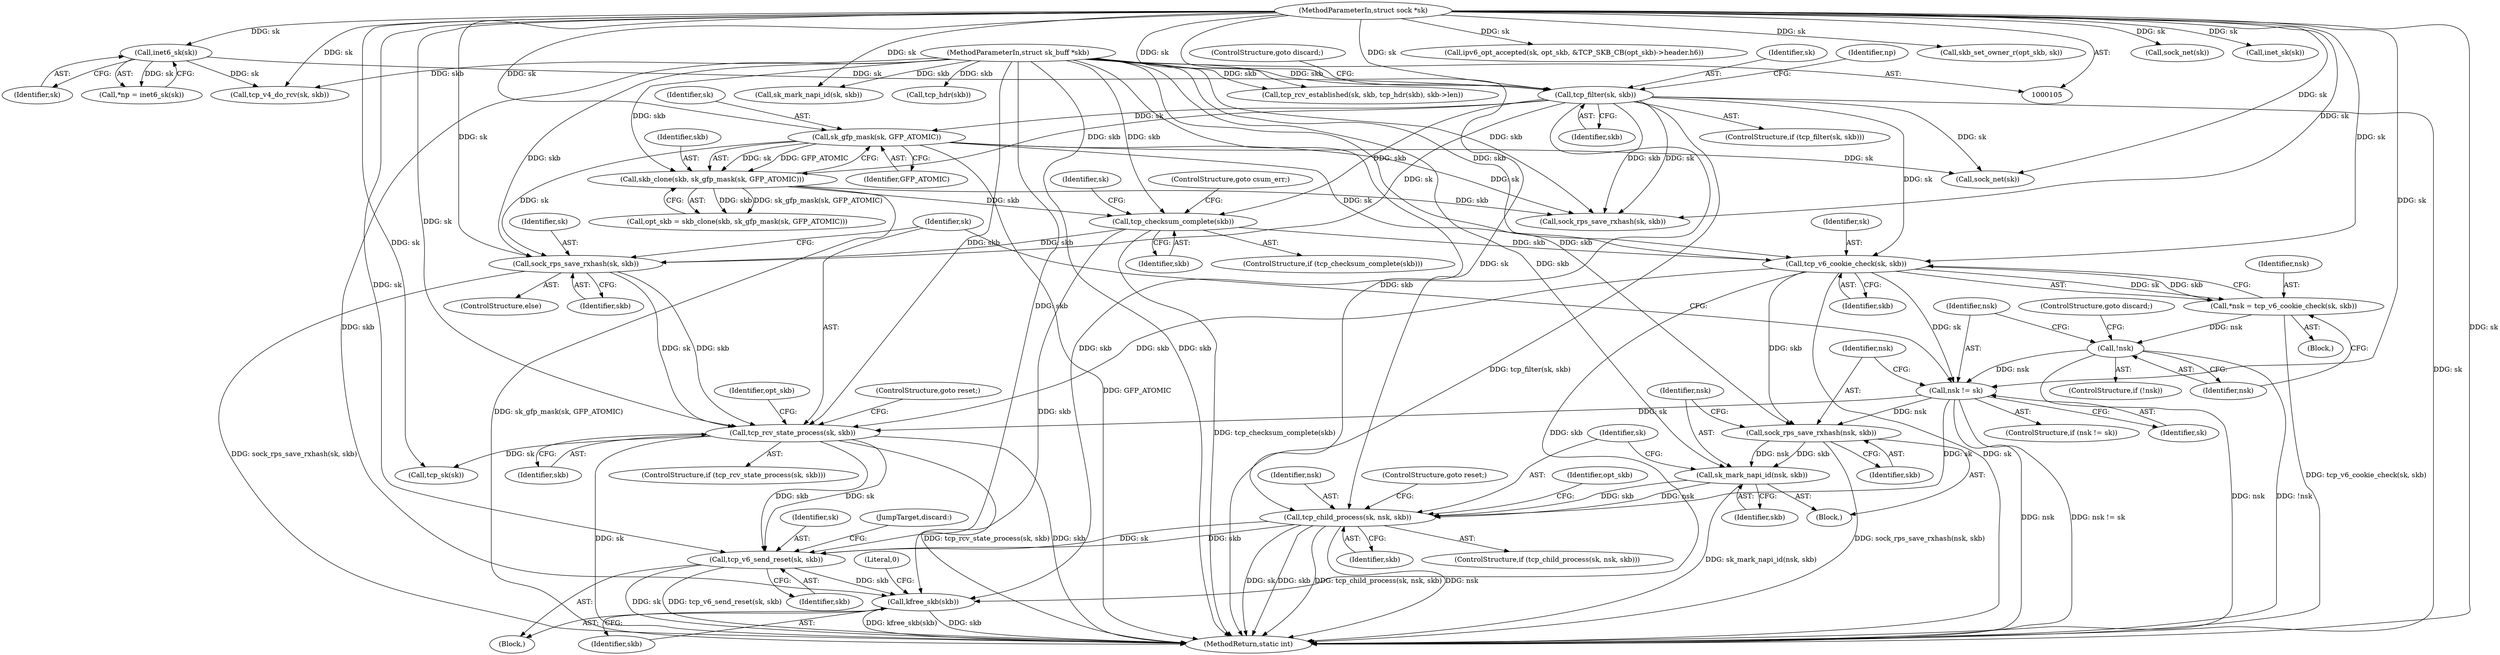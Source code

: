 digraph "0_linux_ac6e780070e30e4c35bd395acfe9191e6268bdd3_0@API" {
"1000275" [label="(Call,kfree_skb(skb))"];
"1000267" [label="(Call,tcp_v6_send_reset(sk, skb))"];
"1000257" [label="(Call,tcp_rcv_state_process(sk, skb))"];
"1000253" [label="(Call,sock_rps_save_rxhash(sk, skb))"];
"1000131" [label="(Call,tcp_filter(sk, skb))"];
"1000112" [label="(Call,inet6_sk(sk))"];
"1000106" [label="(MethodParameterIn,struct sock *sk)"];
"1000107" [label="(MethodParameterIn,struct sk_buff *skb)"];
"1000145" [label="(Call,sk_gfp_mask(sk, GFP_ATOMIC))"];
"1000209" [label="(Call,tcp_checksum_complete(skb))"];
"1000143" [label="(Call,skb_clone(skb, sk_gfp_mask(sk, GFP_ATOMIC)))"];
"1000230" [label="(Call,nsk != sk)"];
"1000226" [label="(Call,!nsk)"];
"1000220" [label="(Call,*nsk = tcp_v6_cookie_check(sk, skb))"];
"1000222" [label="(Call,tcp_v6_cookie_check(sk, skb))"];
"1000241" [label="(Call,tcp_child_process(sk, nsk, skb))"];
"1000237" [label="(Call,sk_mark_napi_id(nsk, skb))"];
"1000234" [label="(Call,sock_rps_save_rxhash(nsk, skb))"];
"1000436" [label="(MethodReturn,static int)"];
"1000234" [label="(Call,sock_rps_save_rxhash(nsk, skb))"];
"1000227" [label="(Identifier,nsk)"];
"1000238" [label="(Identifier,nsk)"];
"1000252" [label="(ControlStructure,else)"];
"1000141" [label="(Call,opt_skb = skb_clone(skb, sk_gfp_mask(sk, GFP_ATOMIC)))"];
"1000258" [label="(Identifier,sk)"];
"1000211" [label="(ControlStructure,goto csum_err;)"];
"1000147" [label="(Identifier,GFP_ATOMIC)"];
"1000253" [label="(Call,sock_rps_save_rxhash(sk, skb))"];
"1000146" [label="(Identifier,sk)"];
"1000268" [label="(Identifier,sk)"];
"1000198" [label="(Call,tcp_hdr(skb))"];
"1000208" [label="(ControlStructure,if (tcp_checksum_complete(skb)))"];
"1000164" [label="(Call,sk_mark_napi_id(sk, skb))"];
"1000224" [label="(Identifier,skb)"];
"1000233" [label="(Block,)"];
"1000127" [label="(Call,tcp_v4_do_rcv(sk, skb))"];
"1000254" [label="(Identifier,sk)"];
"1000241" [label="(Call,tcp_child_process(sk, nsk, skb))"];
"1000276" [label="(Identifier,skb)"];
"1000229" [label="(ControlStructure,if (nsk != sk))"];
"1000144" [label="(Identifier,skb)"];
"1000232" [label="(Identifier,sk)"];
"1000269" [label="(Identifier,skb)"];
"1000195" [label="(Call,tcp_rcv_established(sk, skb, tcp_hdr(skb), skb->len))"];
"1000396" [label="(Call,ipv6_opt_accepted(sk, opt_skb, &TCP_SKB_CB(opt_skb)->header.h6))"];
"1000112" [label="(Call,inet6_sk(sk))"];
"1000210" [label="(Identifier,skb)"];
"1000231" [label="(Identifier,nsk)"];
"1000218" [label="(Block,)"];
"1000223" [label="(Identifier,sk)"];
"1000243" [label="(Identifier,nsk)"];
"1000292" [label="(Call,tcp_sk(sk))"];
"1000270" [label="(JumpTarget,discard:)"];
"1000275" [label="(Call,kfree_skb(skb))"];
"1000228" [label="(ControlStructure,goto discard;)"];
"1000257" [label="(Call,tcp_rcv_state_process(sk, skb))"];
"1000242" [label="(Identifier,sk)"];
"1000262" [label="(Identifier,opt_skb)"];
"1000107" [label="(MethodParameterIn,struct sk_buff *skb)"];
"1000255" [label="(Identifier,skb)"];
"1000161" [label="(Call,sock_rps_save_rxhash(sk, skb))"];
"1000143" [label="(Call,skb_clone(skb, sk_gfp_mask(sk, GFP_ATOMIC)))"];
"1000245" [label="(ControlStructure,goto reset;)"];
"1000407" [label="(Call,skb_set_owner_r(opt_skb, sk))"];
"1000131" [label="(Call,tcp_filter(sk, skb))"];
"1000260" [label="(ControlStructure,goto reset;)"];
"1000110" [label="(Call,*np = inet6_sk(sk))"];
"1000132" [label="(Identifier,sk)"];
"1000221" [label="(Identifier,nsk)"];
"1000247" [label="(Identifier,opt_skb)"];
"1000278" [label="(Literal,0)"];
"1000267" [label="(Call,tcp_v6_send_reset(sk, skb))"];
"1000106" [label="(MethodParameterIn,struct sock *sk)"];
"1000133" [label="(Identifier,skb)"];
"1000222" [label="(Call,tcp_v6_cookie_check(sk, skb))"];
"1000138" [label="(Identifier,np)"];
"1000220" [label="(Call,*nsk = tcp_v6_cookie_check(sk, skb))"];
"1000256" [label="(ControlStructure,if (tcp_rcv_state_process(sk, skb)))"];
"1000113" [label="(Identifier,sk)"];
"1000259" [label="(Identifier,skb)"];
"1000209" [label="(Call,tcp_checksum_complete(skb))"];
"1000134" [label="(ControlStructure,goto discard;)"];
"1000237" [label="(Call,sk_mark_napi_id(nsk, skb))"];
"1000226" [label="(Call,!nsk)"];
"1000225" [label="(ControlStructure,if (!nsk))"];
"1000230" [label="(Call,nsk != sk)"];
"1000145" [label="(Call,sk_gfp_mask(sk, GFP_ATOMIC))"];
"1000108" [label="(Block,)"];
"1000240" [label="(ControlStructure,if (tcp_child_process(sk, nsk, skb)))"];
"1000215" [label="(Identifier,sk)"];
"1000236" [label="(Identifier,skb)"];
"1000244" [label="(Identifier,skb)"];
"1000239" [label="(Identifier,skb)"];
"1000281" [label="(Call,sock_net(sk))"];
"1000285" [label="(Call,sock_net(sk))"];
"1000235" [label="(Identifier,nsk)"];
"1000174" [label="(Call,inet_sk(sk))"];
"1000130" [label="(ControlStructure,if (tcp_filter(sk, skb)))"];
"1000275" -> "1000108"  [label="AST: "];
"1000275" -> "1000276"  [label="CFG: "];
"1000276" -> "1000275"  [label="AST: "];
"1000278" -> "1000275"  [label="CFG: "];
"1000275" -> "1000436"  [label="DDG: kfree_skb(skb)"];
"1000275" -> "1000436"  [label="DDG: skb"];
"1000267" -> "1000275"  [label="DDG: skb"];
"1000131" -> "1000275"  [label="DDG: skb"];
"1000222" -> "1000275"  [label="DDG: skb"];
"1000209" -> "1000275"  [label="DDG: skb"];
"1000107" -> "1000275"  [label="DDG: skb"];
"1000267" -> "1000108"  [label="AST: "];
"1000267" -> "1000269"  [label="CFG: "];
"1000268" -> "1000267"  [label="AST: "];
"1000269" -> "1000267"  [label="AST: "];
"1000270" -> "1000267"  [label="CFG: "];
"1000267" -> "1000436"  [label="DDG: tcp_v6_send_reset(sk, skb)"];
"1000267" -> "1000436"  [label="DDG: sk"];
"1000257" -> "1000267"  [label="DDG: sk"];
"1000257" -> "1000267"  [label="DDG: skb"];
"1000241" -> "1000267"  [label="DDG: sk"];
"1000241" -> "1000267"  [label="DDG: skb"];
"1000106" -> "1000267"  [label="DDG: sk"];
"1000107" -> "1000267"  [label="DDG: skb"];
"1000257" -> "1000256"  [label="AST: "];
"1000257" -> "1000259"  [label="CFG: "];
"1000258" -> "1000257"  [label="AST: "];
"1000259" -> "1000257"  [label="AST: "];
"1000260" -> "1000257"  [label="CFG: "];
"1000262" -> "1000257"  [label="CFG: "];
"1000257" -> "1000436"  [label="DDG: skb"];
"1000257" -> "1000436"  [label="DDG: sk"];
"1000257" -> "1000436"  [label="DDG: tcp_rcv_state_process(sk, skb)"];
"1000253" -> "1000257"  [label="DDG: sk"];
"1000253" -> "1000257"  [label="DDG: skb"];
"1000230" -> "1000257"  [label="DDG: sk"];
"1000106" -> "1000257"  [label="DDG: sk"];
"1000222" -> "1000257"  [label="DDG: skb"];
"1000107" -> "1000257"  [label="DDG: skb"];
"1000257" -> "1000292"  [label="DDG: sk"];
"1000253" -> "1000252"  [label="AST: "];
"1000253" -> "1000255"  [label="CFG: "];
"1000254" -> "1000253"  [label="AST: "];
"1000255" -> "1000253"  [label="AST: "];
"1000258" -> "1000253"  [label="CFG: "];
"1000253" -> "1000436"  [label="DDG: sock_rps_save_rxhash(sk, skb)"];
"1000131" -> "1000253"  [label="DDG: sk"];
"1000145" -> "1000253"  [label="DDG: sk"];
"1000106" -> "1000253"  [label="DDG: sk"];
"1000209" -> "1000253"  [label="DDG: skb"];
"1000107" -> "1000253"  [label="DDG: skb"];
"1000131" -> "1000130"  [label="AST: "];
"1000131" -> "1000133"  [label="CFG: "];
"1000132" -> "1000131"  [label="AST: "];
"1000133" -> "1000131"  [label="AST: "];
"1000134" -> "1000131"  [label="CFG: "];
"1000138" -> "1000131"  [label="CFG: "];
"1000131" -> "1000436"  [label="DDG: sk"];
"1000131" -> "1000436"  [label="DDG: tcp_filter(sk, skb)"];
"1000112" -> "1000131"  [label="DDG: sk"];
"1000106" -> "1000131"  [label="DDG: sk"];
"1000107" -> "1000131"  [label="DDG: skb"];
"1000131" -> "1000143"  [label="DDG: skb"];
"1000131" -> "1000145"  [label="DDG: sk"];
"1000131" -> "1000161"  [label="DDG: sk"];
"1000131" -> "1000161"  [label="DDG: skb"];
"1000131" -> "1000209"  [label="DDG: skb"];
"1000131" -> "1000222"  [label="DDG: sk"];
"1000131" -> "1000281"  [label="DDG: sk"];
"1000112" -> "1000110"  [label="AST: "];
"1000112" -> "1000113"  [label="CFG: "];
"1000113" -> "1000112"  [label="AST: "];
"1000110" -> "1000112"  [label="CFG: "];
"1000112" -> "1000110"  [label="DDG: sk"];
"1000106" -> "1000112"  [label="DDG: sk"];
"1000112" -> "1000127"  [label="DDG: sk"];
"1000106" -> "1000105"  [label="AST: "];
"1000106" -> "1000436"  [label="DDG: sk"];
"1000106" -> "1000127"  [label="DDG: sk"];
"1000106" -> "1000145"  [label="DDG: sk"];
"1000106" -> "1000161"  [label="DDG: sk"];
"1000106" -> "1000164"  [label="DDG: sk"];
"1000106" -> "1000174"  [label="DDG: sk"];
"1000106" -> "1000195"  [label="DDG: sk"];
"1000106" -> "1000222"  [label="DDG: sk"];
"1000106" -> "1000230"  [label="DDG: sk"];
"1000106" -> "1000241"  [label="DDG: sk"];
"1000106" -> "1000281"  [label="DDG: sk"];
"1000106" -> "1000285"  [label="DDG: sk"];
"1000106" -> "1000292"  [label="DDG: sk"];
"1000106" -> "1000396"  [label="DDG: sk"];
"1000106" -> "1000407"  [label="DDG: sk"];
"1000107" -> "1000105"  [label="AST: "];
"1000107" -> "1000436"  [label="DDG: skb"];
"1000107" -> "1000127"  [label="DDG: skb"];
"1000107" -> "1000143"  [label="DDG: skb"];
"1000107" -> "1000161"  [label="DDG: skb"];
"1000107" -> "1000164"  [label="DDG: skb"];
"1000107" -> "1000195"  [label="DDG: skb"];
"1000107" -> "1000198"  [label="DDG: skb"];
"1000107" -> "1000209"  [label="DDG: skb"];
"1000107" -> "1000222"  [label="DDG: skb"];
"1000107" -> "1000234"  [label="DDG: skb"];
"1000107" -> "1000237"  [label="DDG: skb"];
"1000107" -> "1000241"  [label="DDG: skb"];
"1000145" -> "1000143"  [label="AST: "];
"1000145" -> "1000147"  [label="CFG: "];
"1000146" -> "1000145"  [label="AST: "];
"1000147" -> "1000145"  [label="AST: "];
"1000143" -> "1000145"  [label="CFG: "];
"1000145" -> "1000436"  [label="DDG: GFP_ATOMIC"];
"1000145" -> "1000143"  [label="DDG: sk"];
"1000145" -> "1000143"  [label="DDG: GFP_ATOMIC"];
"1000145" -> "1000161"  [label="DDG: sk"];
"1000145" -> "1000222"  [label="DDG: sk"];
"1000145" -> "1000281"  [label="DDG: sk"];
"1000209" -> "1000208"  [label="AST: "];
"1000209" -> "1000210"  [label="CFG: "];
"1000210" -> "1000209"  [label="AST: "];
"1000211" -> "1000209"  [label="CFG: "];
"1000215" -> "1000209"  [label="CFG: "];
"1000209" -> "1000436"  [label="DDG: tcp_checksum_complete(skb)"];
"1000143" -> "1000209"  [label="DDG: skb"];
"1000209" -> "1000222"  [label="DDG: skb"];
"1000143" -> "1000141"  [label="AST: "];
"1000144" -> "1000143"  [label="AST: "];
"1000141" -> "1000143"  [label="CFG: "];
"1000143" -> "1000436"  [label="DDG: sk_gfp_mask(sk, GFP_ATOMIC)"];
"1000143" -> "1000141"  [label="DDG: skb"];
"1000143" -> "1000141"  [label="DDG: sk_gfp_mask(sk, GFP_ATOMIC)"];
"1000143" -> "1000161"  [label="DDG: skb"];
"1000230" -> "1000229"  [label="AST: "];
"1000230" -> "1000232"  [label="CFG: "];
"1000231" -> "1000230"  [label="AST: "];
"1000232" -> "1000230"  [label="AST: "];
"1000235" -> "1000230"  [label="CFG: "];
"1000258" -> "1000230"  [label="CFG: "];
"1000230" -> "1000436"  [label="DDG: nsk"];
"1000230" -> "1000436"  [label="DDG: nsk != sk"];
"1000226" -> "1000230"  [label="DDG: nsk"];
"1000222" -> "1000230"  [label="DDG: sk"];
"1000230" -> "1000234"  [label="DDG: nsk"];
"1000230" -> "1000241"  [label="DDG: sk"];
"1000226" -> "1000225"  [label="AST: "];
"1000226" -> "1000227"  [label="CFG: "];
"1000227" -> "1000226"  [label="AST: "];
"1000228" -> "1000226"  [label="CFG: "];
"1000231" -> "1000226"  [label="CFG: "];
"1000226" -> "1000436"  [label="DDG: nsk"];
"1000226" -> "1000436"  [label="DDG: !nsk"];
"1000220" -> "1000226"  [label="DDG: nsk"];
"1000220" -> "1000218"  [label="AST: "];
"1000220" -> "1000222"  [label="CFG: "];
"1000221" -> "1000220"  [label="AST: "];
"1000222" -> "1000220"  [label="AST: "];
"1000227" -> "1000220"  [label="CFG: "];
"1000220" -> "1000436"  [label="DDG: tcp_v6_cookie_check(sk, skb)"];
"1000222" -> "1000220"  [label="DDG: sk"];
"1000222" -> "1000220"  [label="DDG: skb"];
"1000222" -> "1000224"  [label="CFG: "];
"1000223" -> "1000222"  [label="AST: "];
"1000224" -> "1000222"  [label="AST: "];
"1000222" -> "1000436"  [label="DDG: sk"];
"1000222" -> "1000234"  [label="DDG: skb"];
"1000241" -> "1000240"  [label="AST: "];
"1000241" -> "1000244"  [label="CFG: "];
"1000242" -> "1000241"  [label="AST: "];
"1000243" -> "1000241"  [label="AST: "];
"1000244" -> "1000241"  [label="AST: "];
"1000245" -> "1000241"  [label="CFG: "];
"1000247" -> "1000241"  [label="CFG: "];
"1000241" -> "1000436"  [label="DDG: sk"];
"1000241" -> "1000436"  [label="DDG: skb"];
"1000241" -> "1000436"  [label="DDG: tcp_child_process(sk, nsk, skb)"];
"1000241" -> "1000436"  [label="DDG: nsk"];
"1000237" -> "1000241"  [label="DDG: nsk"];
"1000237" -> "1000241"  [label="DDG: skb"];
"1000237" -> "1000233"  [label="AST: "];
"1000237" -> "1000239"  [label="CFG: "];
"1000238" -> "1000237"  [label="AST: "];
"1000239" -> "1000237"  [label="AST: "];
"1000242" -> "1000237"  [label="CFG: "];
"1000237" -> "1000436"  [label="DDG: sk_mark_napi_id(nsk, skb)"];
"1000234" -> "1000237"  [label="DDG: nsk"];
"1000234" -> "1000237"  [label="DDG: skb"];
"1000234" -> "1000233"  [label="AST: "];
"1000234" -> "1000236"  [label="CFG: "];
"1000235" -> "1000234"  [label="AST: "];
"1000236" -> "1000234"  [label="AST: "];
"1000238" -> "1000234"  [label="CFG: "];
"1000234" -> "1000436"  [label="DDG: sock_rps_save_rxhash(nsk, skb)"];
}
